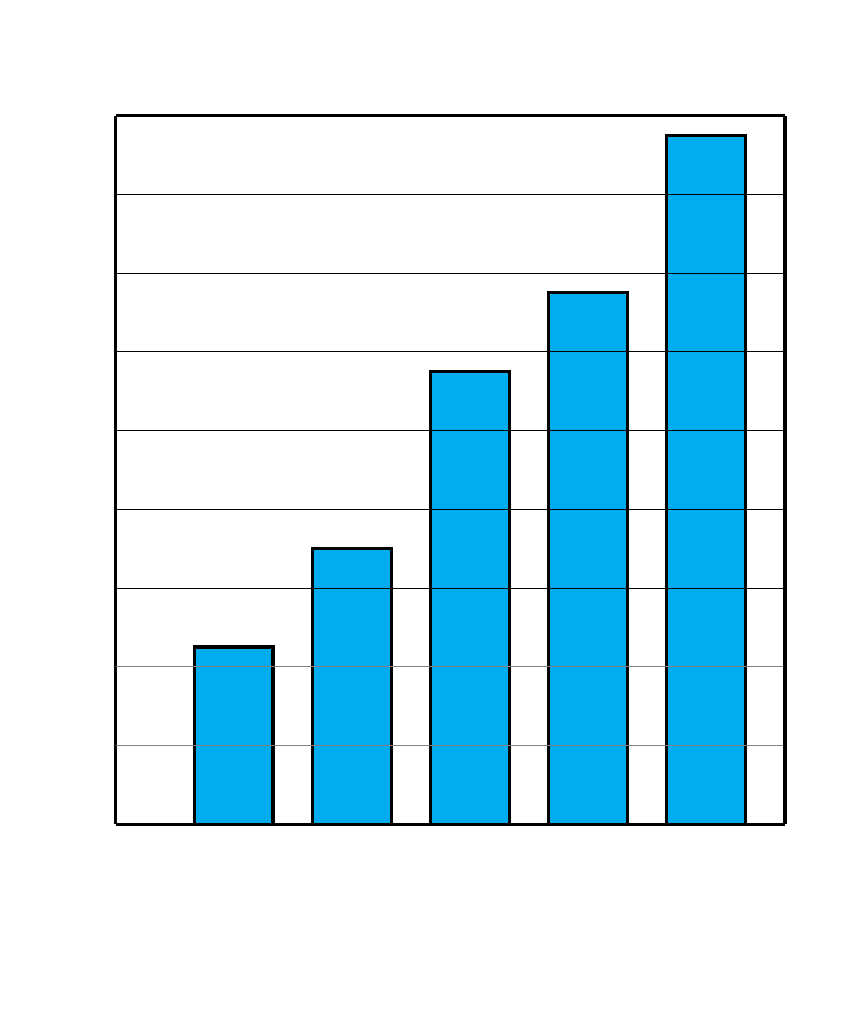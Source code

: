 \begin{tikzpicture}
	\node (1) at (-5, -6) {};
	\node (2) at (5, -6) {};
	\node (3) at (5, 6) {};
	\node (4) at (-5, 6) {};
	\node (5) at (-4, -4) {};
	\node (6) at (-4, 5) {};
	\node (7) at (4.5, -4) {};
	\node (8) at (4.5, 5) {};
	\node (9) at (-3, -1.75) {};
	\node (10) at (-2, -1.75) {};
	\node (11) at (-3, -4) {};
	\node (12) at (-2, -4) {};
	\node (13) at (-1.5, -4) {};
	\node (14) at (-1.5, -0.5) {};
	\node (15) at (-0.5, -0.5) {};
	\node (16) at (-0.5, -4) {};
	\node (17) at (0, -4) {};
	\node (18) at (0, 1.75) {};
	\node (19) at (1, 1.75) {};
	\node (20) at (1, -4) {};
	\node (21) at (1.5, -4) {};
	\node (22) at (1.5, 2.75) {};
	\node (23) at (2.5, 2.75) {};
	\node (24) at (2.5, -4) {};
	\node (25) at (3, -4) {};
	\node (26) at (3, 4.75) {};
	\node (27) at (4, 4.75) {};
	\node (28) at (4, -4) {};
	\node (29) at (-4, -3) {};
	\node (30) at (-4, -2) {};
	\node (31) at (4.5, -3) {};
	\node (32) at (4.5, -2) {};
	\node (33) at (4.5, -1) {};
	\node (34) at (4.5, 0) {};
	\node (35) at (4.5, 1) {};
	\node (36) at (4.5, 2) {};
	\node (37) at (4.5, 3) {};
	\node (38) at (4.5, 4) {};
	\node (39) at (-4, -1) {};
	\node (40) at (-4, 0) {};
	\node (41) at (-4, 1) {};
	\node (42) at (-4, 2) {};
	\node (43) at (-4, 3) {};
	\node (44) at (-4, 4) {};

	\draw[very thick] (6.center) to (5.center);
	\draw[very thick] (5.center) to (7.center);
	\fill[color=cyan] (11.center) -- (9.center) -- (10.center) -- (12.center);
	\draw[very thick] (11.center) -- (9.center) -- (10.center) -- (12.center) -- cycle;
	
	\fill[color=cyan] (13.center) -- (14.center) -- (15.center) -- (16.center);
	\draw[very thick] (13.center) -- (14.center) -- (15.center) -- (16.center) -- cycle;
	
	\fill[color=cyan] (17.center) -- (18.center) -- (19.center) -- (20.center);
	\draw[very thick] (17.center) -- (18.center) -- (19.center) -- (20.center) -- cycle;
	
	\fill[color=cyan] (21.center) -- (22.center) -- (23.center) -- (24.center);
	\draw[very thick] (21.center) -- (22.center) -- (23.center) -- (24.center) -- cycle;
	
	\fill[color=cyan] (25.center) -- (26.center) -- (27.center) -- (28.center);
	\draw[very thick] (25.center) -- (26.center) -- (27.center) -- (28.center) -- cycle;
	
	\draw[color=gray] (29.center) to (31.center);
	\draw[color=gray] (30.center) to (32.center);
	\draw (39.center) to (33.center);
	\draw (40.center) to (34.center);
	\draw (41.center) to (35.center);
	\draw (42.center) to (36.center);
	\draw (43.center) to (37.center);
	\draw (44.center) to (38.center);
	\draw[very thick] (6.center) to (8.center);
	\draw[very thick] (8.center) to (7.center);
\end{tikzpicture}
